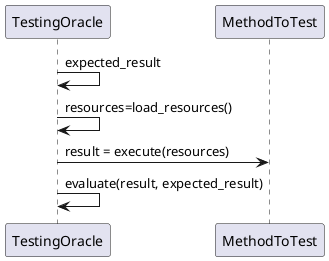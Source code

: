 @startuml

"TestingOracle" -> "TestingOracle": expected_result
"TestingOracle" -> "TestingOracle": resources=load_resources()
"TestingOracle" -> "MethodToTest": result = execute(resources)
"TestingOracle" -> "TestingOracle": evaluate(result, expected_result)\

@enduml